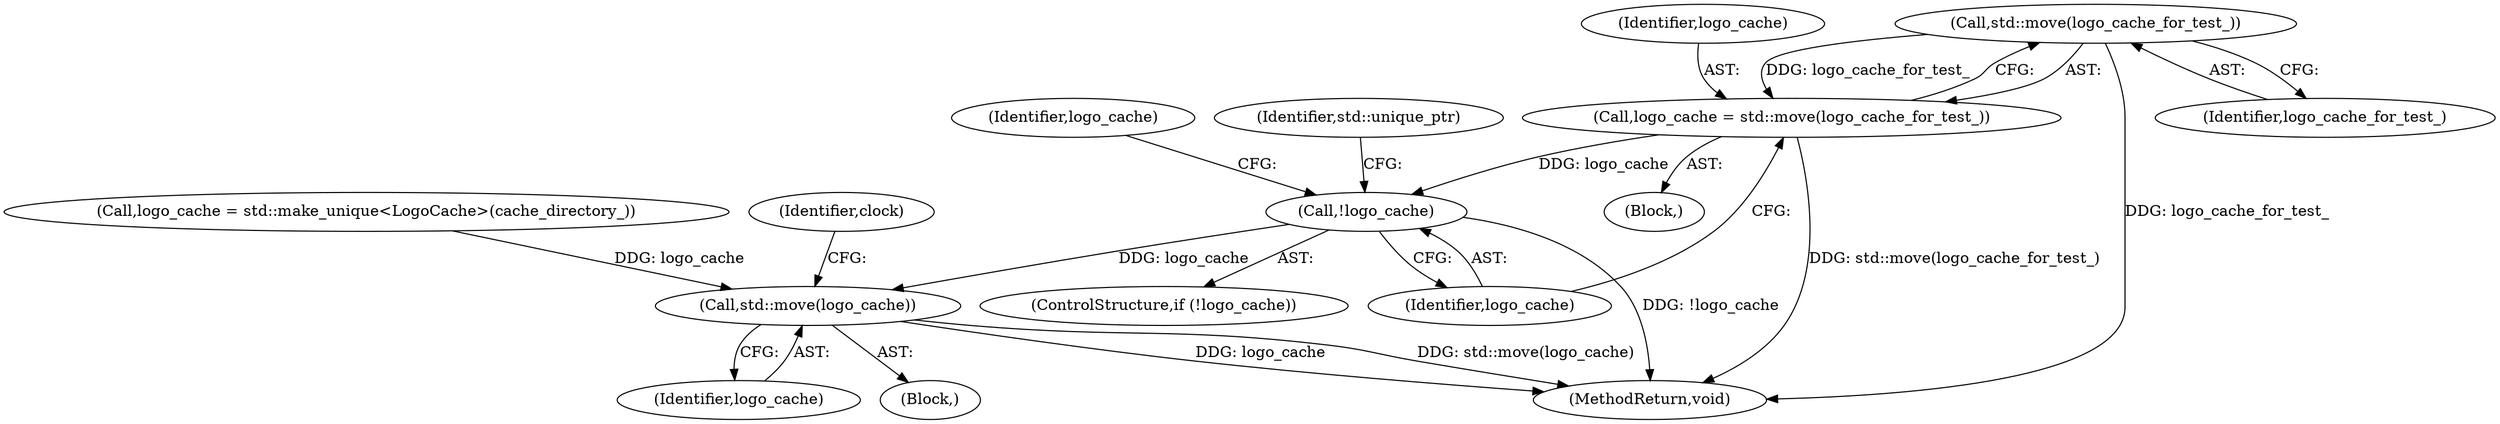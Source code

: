 digraph "1_Chrome_deaa07bec5d105ffc546d37eba3da4cba341fc03_1@API" {
"1000221" [label="(Call,std::move(logo_cache_for_test_))"];
"1000219" [label="(Call,logo_cache = std::move(logo_cache_for_test_))"];
"1000224" [label="(Call,!logo_cache)"];
"1000262" [label="(Call,std::move(logo_cache))"];
"1000222" [label="(Identifier,logo_cache_for_test_)"];
"1000263" [label="(Identifier,logo_cache)"];
"1000217" [label="(Block,)"];
"1000225" [label="(Identifier,logo_cache)"];
"1000236" [label="(Identifier,std::unique_ptr)"];
"1000261" [label="(Block,)"];
"1000224" [label="(Call,!logo_cache)"];
"1000265" [label="(Identifier,clock)"];
"1000220" [label="(Identifier,logo_cache)"];
"1000221" [label="(Call,std::move(logo_cache_for_test_))"];
"1000219" [label="(Call,logo_cache = std::move(logo_cache_for_test_))"];
"1000262" [label="(Call,std::move(logo_cache))"];
"1000227" [label="(Call,logo_cache = std::make_unique<LogoCache>(cache_directory_))"];
"1000228" [label="(Identifier,logo_cache)"];
"1000302" [label="(MethodReturn,void)"];
"1000223" [label="(ControlStructure,if (!logo_cache))"];
"1000221" -> "1000219"  [label="AST: "];
"1000221" -> "1000222"  [label="CFG: "];
"1000222" -> "1000221"  [label="AST: "];
"1000219" -> "1000221"  [label="CFG: "];
"1000221" -> "1000302"  [label="DDG: logo_cache_for_test_"];
"1000221" -> "1000219"  [label="DDG: logo_cache_for_test_"];
"1000219" -> "1000217"  [label="AST: "];
"1000220" -> "1000219"  [label="AST: "];
"1000225" -> "1000219"  [label="CFG: "];
"1000219" -> "1000302"  [label="DDG: std::move(logo_cache_for_test_)"];
"1000219" -> "1000224"  [label="DDG: logo_cache"];
"1000224" -> "1000223"  [label="AST: "];
"1000224" -> "1000225"  [label="CFG: "];
"1000225" -> "1000224"  [label="AST: "];
"1000228" -> "1000224"  [label="CFG: "];
"1000236" -> "1000224"  [label="CFG: "];
"1000224" -> "1000302"  [label="DDG: !logo_cache"];
"1000224" -> "1000262"  [label="DDG: logo_cache"];
"1000262" -> "1000261"  [label="AST: "];
"1000262" -> "1000263"  [label="CFG: "];
"1000263" -> "1000262"  [label="AST: "];
"1000265" -> "1000262"  [label="CFG: "];
"1000262" -> "1000302"  [label="DDG: logo_cache"];
"1000262" -> "1000302"  [label="DDG: std::move(logo_cache)"];
"1000227" -> "1000262"  [label="DDG: logo_cache"];
}
